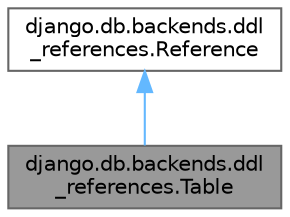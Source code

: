 digraph "django.db.backends.ddl_references.Table"
{
 // LATEX_PDF_SIZE
  bgcolor="transparent";
  edge [fontname=Helvetica,fontsize=10,labelfontname=Helvetica,labelfontsize=10];
  node [fontname=Helvetica,fontsize=10,shape=box,height=0.2,width=0.4];
  Node1 [id="Node000001",label="django.db.backends.ddl\l_references.Table",height=0.2,width=0.4,color="gray40", fillcolor="grey60", style="filled", fontcolor="black",tooltip=" "];
  Node2 -> Node1 [id="edge2_Node000001_Node000002",dir="back",color="steelblue1",style="solid",tooltip=" "];
  Node2 [id="Node000002",label="django.db.backends.ddl\l_references.Reference",height=0.2,width=0.4,color="gray40", fillcolor="white", style="filled",URL="$classdjango_1_1db_1_1backends_1_1ddl__references_1_1Reference.html",tooltip=" "];
}
